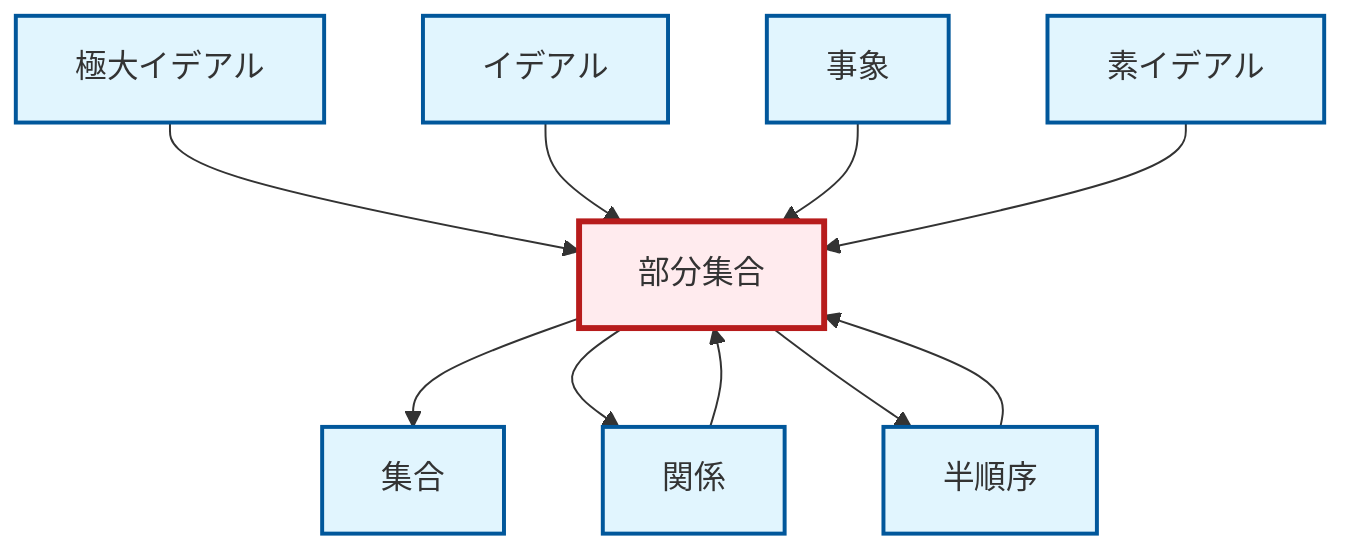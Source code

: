 graph TD
    classDef definition fill:#e1f5fe,stroke:#01579b,stroke-width:2px
    classDef theorem fill:#f3e5f5,stroke:#4a148c,stroke-width:2px
    classDef axiom fill:#fff3e0,stroke:#e65100,stroke-width:2px
    classDef example fill:#e8f5e9,stroke:#1b5e20,stroke-width:2px
    classDef current fill:#ffebee,stroke:#b71c1c,stroke-width:3px
    def-event["事象"]:::definition
    def-maximal-ideal["極大イデアル"]:::definition
    def-ideal["イデアル"]:::definition
    def-relation["関係"]:::definition
    def-subset["部分集合"]:::definition
    def-partial-order["半順序"]:::definition
    def-set["集合"]:::definition
    def-prime-ideal["素イデアル"]:::definition
    def-maximal-ideal --> def-subset
    def-relation --> def-subset
    def-ideal --> def-subset
    def-subset --> def-set
    def-subset --> def-relation
    def-subset --> def-partial-order
    def-event --> def-subset
    def-partial-order --> def-subset
    def-prime-ideal --> def-subset
    class def-subset current